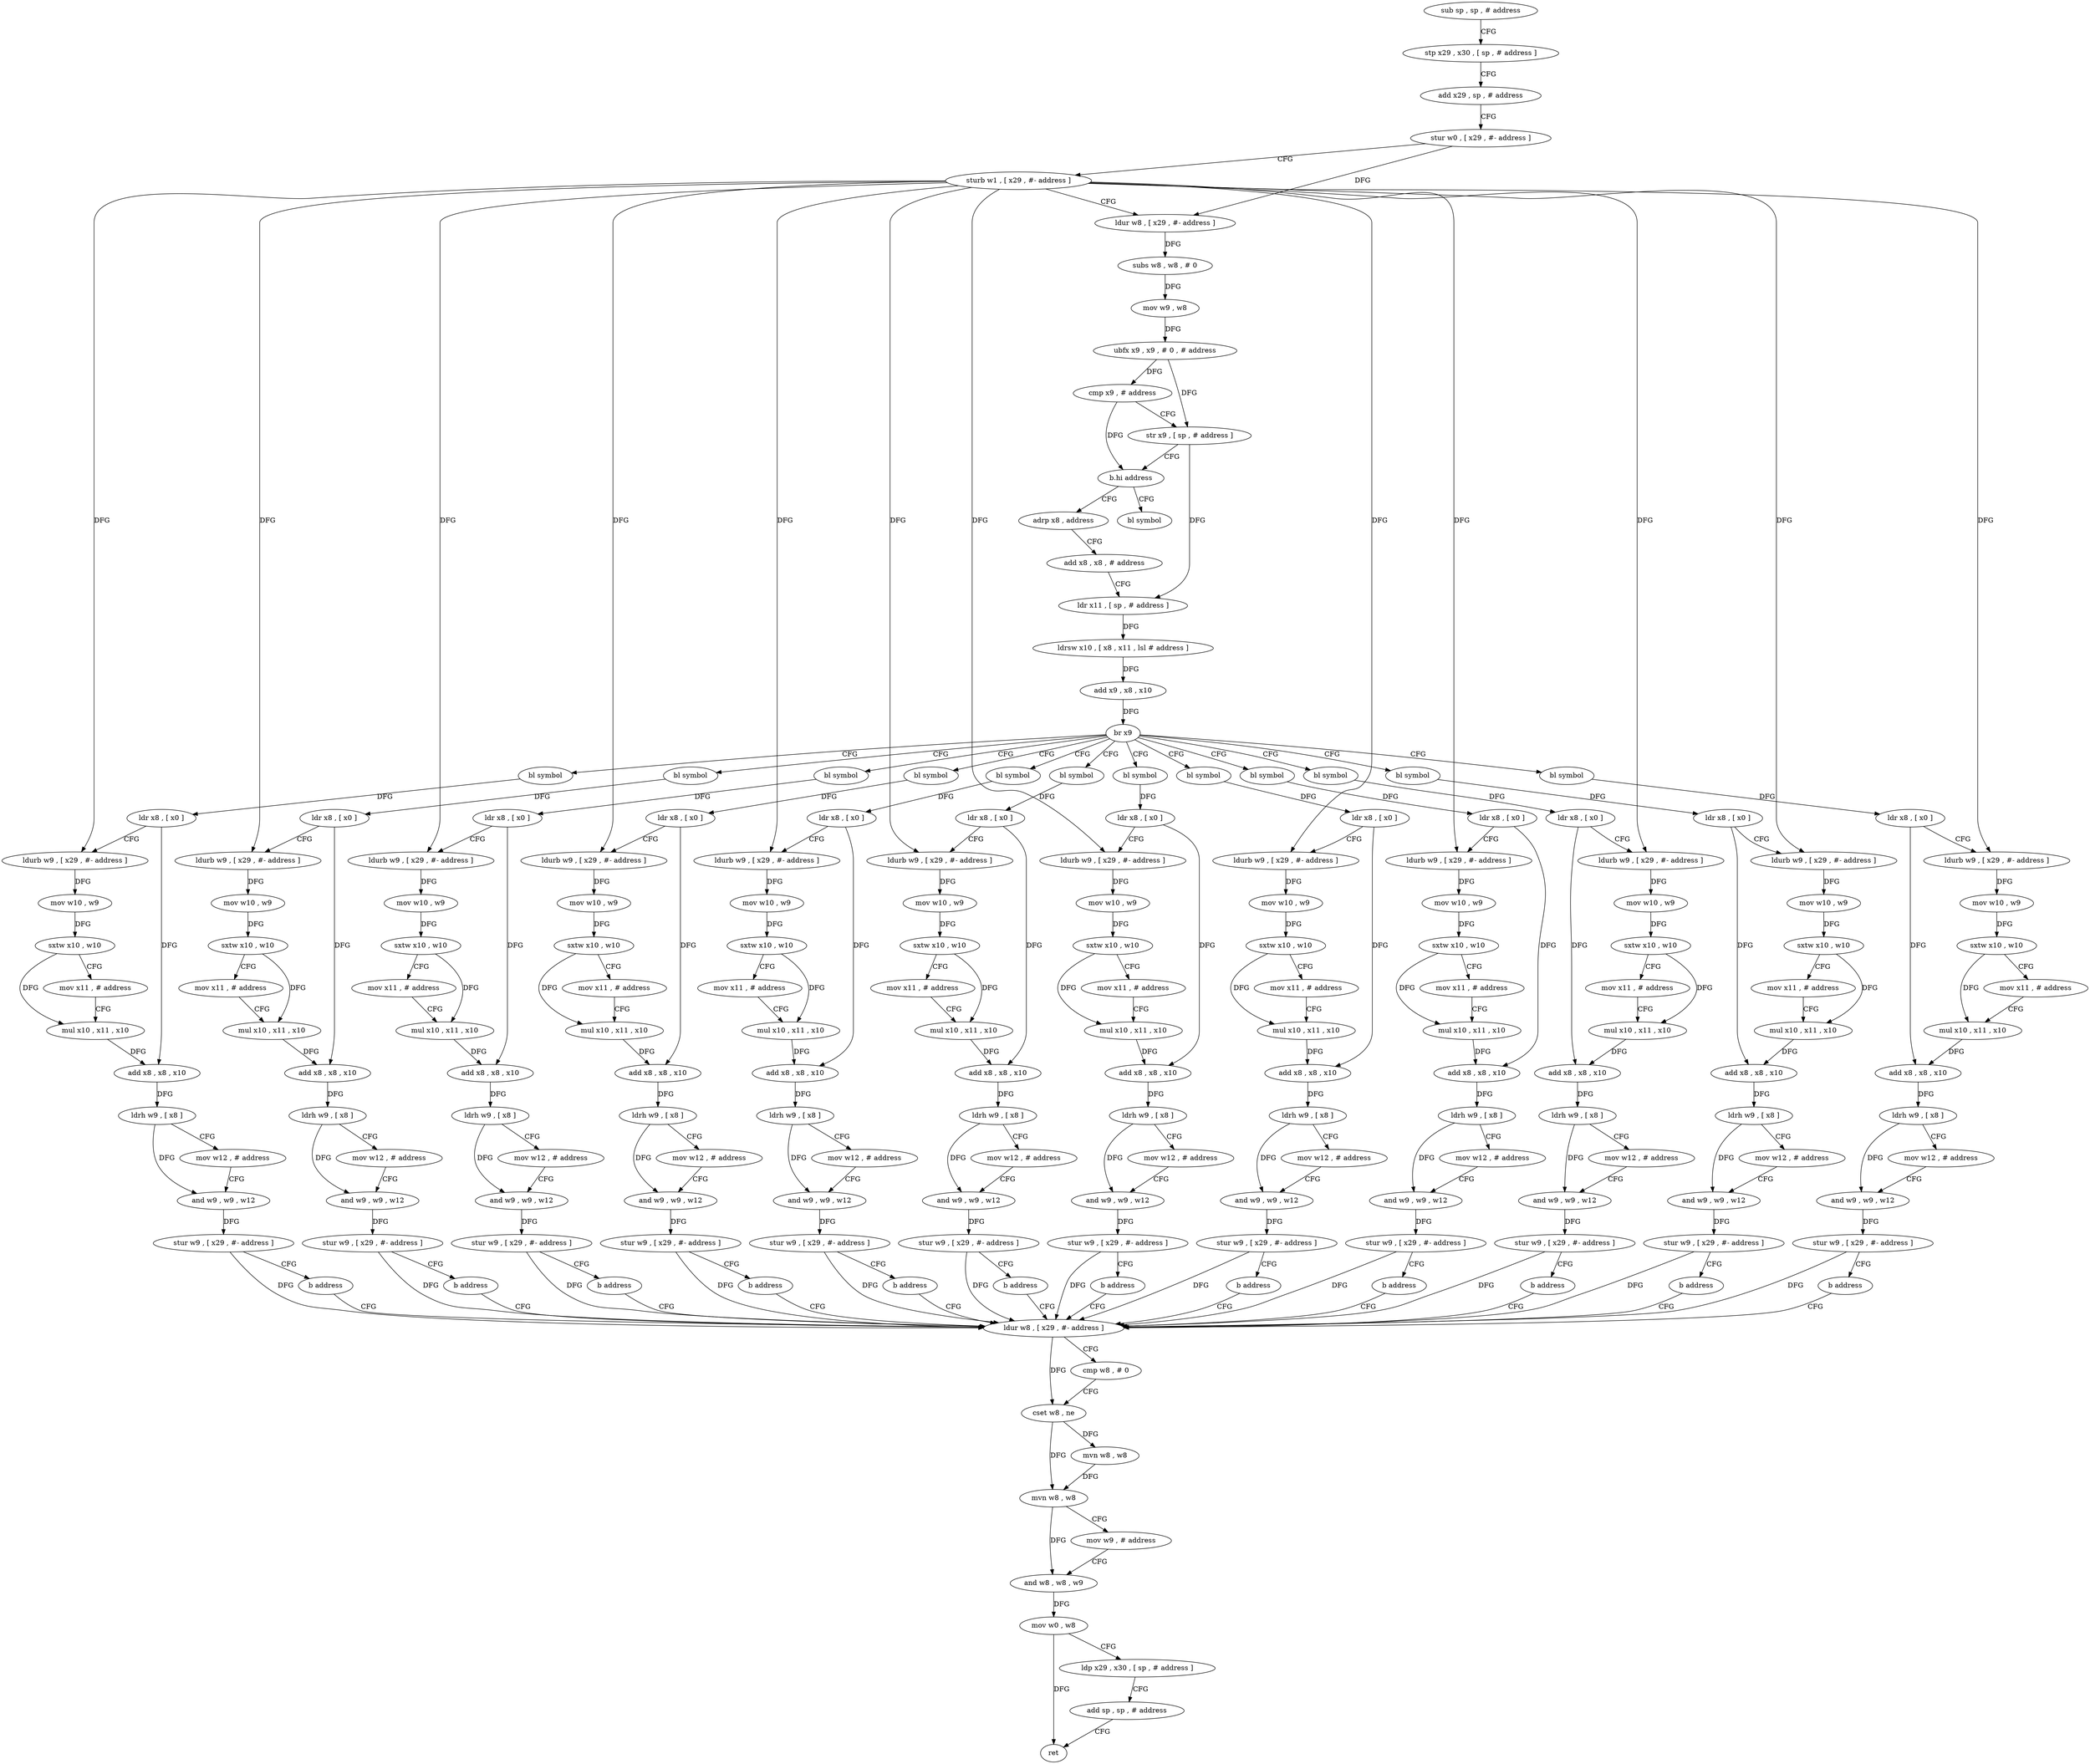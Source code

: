 digraph "func" {
"4215276" [label = "sub sp , sp , # address" ]
"4215280" [label = "stp x29 , x30 , [ sp , # address ]" ]
"4215284" [label = "add x29 , sp , # address" ]
"4215288" [label = "stur w0 , [ x29 , #- address ]" ]
"4215292" [label = "sturb w1 , [ x29 , #- address ]" ]
"4215296" [label = "ldur w8 , [ x29 , #- address ]" ]
"4215300" [label = "subs w8 , w8 , # 0" ]
"4215304" [label = "mov w9 , w8" ]
"4215308" [label = "ubfx x9 , x9 , # 0 , # address" ]
"4215312" [label = "cmp x9 , # address" ]
"4215316" [label = "str x9 , [ sp , # address ]" ]
"4215320" [label = "b.hi address" ]
"4215972" [label = "bl symbol" ]
"4215324" [label = "adrp x8 , address" ]
"4215328" [label = "add x8 , x8 , # address" ]
"4215332" [label = "ldr x11 , [ sp , # address ]" ]
"4215336" [label = "ldrsw x10 , [ x8 , x11 , lsl # address ]" ]
"4215340" [label = "add x9 , x8 , x10" ]
"4215344" [label = "br x9" ]
"4215348" [label = "bl symbol" ]
"4215400" [label = "bl symbol" ]
"4215452" [label = "bl symbol" ]
"4215504" [label = "bl symbol" ]
"4215556" [label = "bl symbol" ]
"4215608" [label = "bl symbol" ]
"4215660" [label = "bl symbol" ]
"4215712" [label = "bl symbol" ]
"4215764" [label = "bl symbol" ]
"4215816" [label = "bl symbol" ]
"4215868" [label = "bl symbol" ]
"4215920" [label = "bl symbol" ]
"4215352" [label = "ldr x8 , [ x0 ]" ]
"4215356" [label = "ldurb w9 , [ x29 , #- address ]" ]
"4215360" [label = "mov w10 , w9" ]
"4215364" [label = "sxtw x10 , w10" ]
"4215368" [label = "mov x11 , # address" ]
"4215372" [label = "mul x10 , x11 , x10" ]
"4215376" [label = "add x8 , x8 , x10" ]
"4215380" [label = "ldrh w9 , [ x8 ]" ]
"4215384" [label = "mov w12 , # address" ]
"4215388" [label = "and w9 , w9 , w12" ]
"4215392" [label = "stur w9 , [ x29 , #- address ]" ]
"4215396" [label = "b address" ]
"4215976" [label = "ldur w8 , [ x29 , #- address ]" ]
"4215404" [label = "ldr x8 , [ x0 ]" ]
"4215408" [label = "ldurb w9 , [ x29 , #- address ]" ]
"4215412" [label = "mov w10 , w9" ]
"4215416" [label = "sxtw x10 , w10" ]
"4215420" [label = "mov x11 , # address" ]
"4215424" [label = "mul x10 , x11 , x10" ]
"4215428" [label = "add x8 , x8 , x10" ]
"4215432" [label = "ldrh w9 , [ x8 ]" ]
"4215436" [label = "mov w12 , # address" ]
"4215440" [label = "and w9 , w9 , w12" ]
"4215444" [label = "stur w9 , [ x29 , #- address ]" ]
"4215448" [label = "b address" ]
"4215456" [label = "ldr x8 , [ x0 ]" ]
"4215460" [label = "ldurb w9 , [ x29 , #- address ]" ]
"4215464" [label = "mov w10 , w9" ]
"4215468" [label = "sxtw x10 , w10" ]
"4215472" [label = "mov x11 , # address" ]
"4215476" [label = "mul x10 , x11 , x10" ]
"4215480" [label = "add x8 , x8 , x10" ]
"4215484" [label = "ldrh w9 , [ x8 ]" ]
"4215488" [label = "mov w12 , # address" ]
"4215492" [label = "and w9 , w9 , w12" ]
"4215496" [label = "stur w9 , [ x29 , #- address ]" ]
"4215500" [label = "b address" ]
"4215508" [label = "ldr x8 , [ x0 ]" ]
"4215512" [label = "ldurb w9 , [ x29 , #- address ]" ]
"4215516" [label = "mov w10 , w9" ]
"4215520" [label = "sxtw x10 , w10" ]
"4215524" [label = "mov x11 , # address" ]
"4215528" [label = "mul x10 , x11 , x10" ]
"4215532" [label = "add x8 , x8 , x10" ]
"4215536" [label = "ldrh w9 , [ x8 ]" ]
"4215540" [label = "mov w12 , # address" ]
"4215544" [label = "and w9 , w9 , w12" ]
"4215548" [label = "stur w9 , [ x29 , #- address ]" ]
"4215552" [label = "b address" ]
"4215560" [label = "ldr x8 , [ x0 ]" ]
"4215564" [label = "ldurb w9 , [ x29 , #- address ]" ]
"4215568" [label = "mov w10 , w9" ]
"4215572" [label = "sxtw x10 , w10" ]
"4215576" [label = "mov x11 , # address" ]
"4215580" [label = "mul x10 , x11 , x10" ]
"4215584" [label = "add x8 , x8 , x10" ]
"4215588" [label = "ldrh w9 , [ x8 ]" ]
"4215592" [label = "mov w12 , # address" ]
"4215596" [label = "and w9 , w9 , w12" ]
"4215600" [label = "stur w9 , [ x29 , #- address ]" ]
"4215604" [label = "b address" ]
"4215612" [label = "ldr x8 , [ x0 ]" ]
"4215616" [label = "ldurb w9 , [ x29 , #- address ]" ]
"4215620" [label = "mov w10 , w9" ]
"4215624" [label = "sxtw x10 , w10" ]
"4215628" [label = "mov x11 , # address" ]
"4215632" [label = "mul x10 , x11 , x10" ]
"4215636" [label = "add x8 , x8 , x10" ]
"4215640" [label = "ldrh w9 , [ x8 ]" ]
"4215644" [label = "mov w12 , # address" ]
"4215648" [label = "and w9 , w9 , w12" ]
"4215652" [label = "stur w9 , [ x29 , #- address ]" ]
"4215656" [label = "b address" ]
"4215664" [label = "ldr x8 , [ x0 ]" ]
"4215668" [label = "ldurb w9 , [ x29 , #- address ]" ]
"4215672" [label = "mov w10 , w9" ]
"4215676" [label = "sxtw x10 , w10" ]
"4215680" [label = "mov x11 , # address" ]
"4215684" [label = "mul x10 , x11 , x10" ]
"4215688" [label = "add x8 , x8 , x10" ]
"4215692" [label = "ldrh w9 , [ x8 ]" ]
"4215696" [label = "mov w12 , # address" ]
"4215700" [label = "and w9 , w9 , w12" ]
"4215704" [label = "stur w9 , [ x29 , #- address ]" ]
"4215708" [label = "b address" ]
"4215716" [label = "ldr x8 , [ x0 ]" ]
"4215720" [label = "ldurb w9 , [ x29 , #- address ]" ]
"4215724" [label = "mov w10 , w9" ]
"4215728" [label = "sxtw x10 , w10" ]
"4215732" [label = "mov x11 , # address" ]
"4215736" [label = "mul x10 , x11 , x10" ]
"4215740" [label = "add x8 , x8 , x10" ]
"4215744" [label = "ldrh w9 , [ x8 ]" ]
"4215748" [label = "mov w12 , # address" ]
"4215752" [label = "and w9 , w9 , w12" ]
"4215756" [label = "stur w9 , [ x29 , #- address ]" ]
"4215760" [label = "b address" ]
"4215768" [label = "ldr x8 , [ x0 ]" ]
"4215772" [label = "ldurb w9 , [ x29 , #- address ]" ]
"4215776" [label = "mov w10 , w9" ]
"4215780" [label = "sxtw x10 , w10" ]
"4215784" [label = "mov x11 , # address" ]
"4215788" [label = "mul x10 , x11 , x10" ]
"4215792" [label = "add x8 , x8 , x10" ]
"4215796" [label = "ldrh w9 , [ x8 ]" ]
"4215800" [label = "mov w12 , # address" ]
"4215804" [label = "and w9 , w9 , w12" ]
"4215808" [label = "stur w9 , [ x29 , #- address ]" ]
"4215812" [label = "b address" ]
"4215820" [label = "ldr x8 , [ x0 ]" ]
"4215824" [label = "ldurb w9 , [ x29 , #- address ]" ]
"4215828" [label = "mov w10 , w9" ]
"4215832" [label = "sxtw x10 , w10" ]
"4215836" [label = "mov x11 , # address" ]
"4215840" [label = "mul x10 , x11 , x10" ]
"4215844" [label = "add x8 , x8 , x10" ]
"4215848" [label = "ldrh w9 , [ x8 ]" ]
"4215852" [label = "mov w12 , # address" ]
"4215856" [label = "and w9 , w9 , w12" ]
"4215860" [label = "stur w9 , [ x29 , #- address ]" ]
"4215864" [label = "b address" ]
"4215872" [label = "ldr x8 , [ x0 ]" ]
"4215876" [label = "ldurb w9 , [ x29 , #- address ]" ]
"4215880" [label = "mov w10 , w9" ]
"4215884" [label = "sxtw x10 , w10" ]
"4215888" [label = "mov x11 , # address" ]
"4215892" [label = "mul x10 , x11 , x10" ]
"4215896" [label = "add x8 , x8 , x10" ]
"4215900" [label = "ldrh w9 , [ x8 ]" ]
"4215904" [label = "mov w12 , # address" ]
"4215908" [label = "and w9 , w9 , w12" ]
"4215912" [label = "stur w9 , [ x29 , #- address ]" ]
"4215916" [label = "b address" ]
"4215924" [label = "ldr x8 , [ x0 ]" ]
"4215928" [label = "ldurb w9 , [ x29 , #- address ]" ]
"4215932" [label = "mov w10 , w9" ]
"4215936" [label = "sxtw x10 , w10" ]
"4215940" [label = "mov x11 , # address" ]
"4215944" [label = "mul x10 , x11 , x10" ]
"4215948" [label = "add x8 , x8 , x10" ]
"4215952" [label = "ldrh w9 , [ x8 ]" ]
"4215956" [label = "mov w12 , # address" ]
"4215960" [label = "and w9 , w9 , w12" ]
"4215964" [label = "stur w9 , [ x29 , #- address ]" ]
"4215968" [label = "b address" ]
"4215980" [label = "cmp w8 , # 0" ]
"4215984" [label = "cset w8 , ne" ]
"4215988" [label = "mvn w8 , w8" ]
"4215992" [label = "mvn w8 , w8" ]
"4215996" [label = "mov w9 , # address" ]
"4216000" [label = "and w8 , w8 , w9" ]
"4216004" [label = "mov w0 , w8" ]
"4216008" [label = "ldp x29 , x30 , [ sp , # address ]" ]
"4216012" [label = "add sp , sp , # address" ]
"4216016" [label = "ret" ]
"4215276" -> "4215280" [ label = "CFG" ]
"4215280" -> "4215284" [ label = "CFG" ]
"4215284" -> "4215288" [ label = "CFG" ]
"4215288" -> "4215292" [ label = "CFG" ]
"4215288" -> "4215296" [ label = "DFG" ]
"4215292" -> "4215296" [ label = "CFG" ]
"4215292" -> "4215356" [ label = "DFG" ]
"4215292" -> "4215408" [ label = "DFG" ]
"4215292" -> "4215460" [ label = "DFG" ]
"4215292" -> "4215512" [ label = "DFG" ]
"4215292" -> "4215564" [ label = "DFG" ]
"4215292" -> "4215616" [ label = "DFG" ]
"4215292" -> "4215668" [ label = "DFG" ]
"4215292" -> "4215720" [ label = "DFG" ]
"4215292" -> "4215772" [ label = "DFG" ]
"4215292" -> "4215824" [ label = "DFG" ]
"4215292" -> "4215876" [ label = "DFG" ]
"4215292" -> "4215928" [ label = "DFG" ]
"4215296" -> "4215300" [ label = "DFG" ]
"4215300" -> "4215304" [ label = "DFG" ]
"4215304" -> "4215308" [ label = "DFG" ]
"4215308" -> "4215312" [ label = "DFG" ]
"4215308" -> "4215316" [ label = "DFG" ]
"4215312" -> "4215316" [ label = "CFG" ]
"4215312" -> "4215320" [ label = "DFG" ]
"4215316" -> "4215320" [ label = "CFG" ]
"4215316" -> "4215332" [ label = "DFG" ]
"4215320" -> "4215972" [ label = "CFG" ]
"4215320" -> "4215324" [ label = "CFG" ]
"4215324" -> "4215328" [ label = "CFG" ]
"4215328" -> "4215332" [ label = "CFG" ]
"4215332" -> "4215336" [ label = "DFG" ]
"4215336" -> "4215340" [ label = "DFG" ]
"4215340" -> "4215344" [ label = "DFG" ]
"4215344" -> "4215348" [ label = "CFG" ]
"4215344" -> "4215400" [ label = "CFG" ]
"4215344" -> "4215452" [ label = "CFG" ]
"4215344" -> "4215504" [ label = "CFG" ]
"4215344" -> "4215556" [ label = "CFG" ]
"4215344" -> "4215608" [ label = "CFG" ]
"4215344" -> "4215660" [ label = "CFG" ]
"4215344" -> "4215712" [ label = "CFG" ]
"4215344" -> "4215764" [ label = "CFG" ]
"4215344" -> "4215816" [ label = "CFG" ]
"4215344" -> "4215868" [ label = "CFG" ]
"4215344" -> "4215920" [ label = "CFG" ]
"4215348" -> "4215352" [ label = "DFG" ]
"4215400" -> "4215404" [ label = "DFG" ]
"4215452" -> "4215456" [ label = "DFG" ]
"4215504" -> "4215508" [ label = "DFG" ]
"4215556" -> "4215560" [ label = "DFG" ]
"4215608" -> "4215612" [ label = "DFG" ]
"4215660" -> "4215664" [ label = "DFG" ]
"4215712" -> "4215716" [ label = "DFG" ]
"4215764" -> "4215768" [ label = "DFG" ]
"4215816" -> "4215820" [ label = "DFG" ]
"4215868" -> "4215872" [ label = "DFG" ]
"4215920" -> "4215924" [ label = "DFG" ]
"4215352" -> "4215356" [ label = "CFG" ]
"4215352" -> "4215376" [ label = "DFG" ]
"4215356" -> "4215360" [ label = "DFG" ]
"4215360" -> "4215364" [ label = "DFG" ]
"4215364" -> "4215368" [ label = "CFG" ]
"4215364" -> "4215372" [ label = "DFG" ]
"4215368" -> "4215372" [ label = "CFG" ]
"4215372" -> "4215376" [ label = "DFG" ]
"4215376" -> "4215380" [ label = "DFG" ]
"4215380" -> "4215384" [ label = "CFG" ]
"4215380" -> "4215388" [ label = "DFG" ]
"4215384" -> "4215388" [ label = "CFG" ]
"4215388" -> "4215392" [ label = "DFG" ]
"4215392" -> "4215396" [ label = "CFG" ]
"4215392" -> "4215976" [ label = "DFG" ]
"4215396" -> "4215976" [ label = "CFG" ]
"4215976" -> "4215980" [ label = "CFG" ]
"4215976" -> "4215984" [ label = "DFG" ]
"4215404" -> "4215408" [ label = "CFG" ]
"4215404" -> "4215428" [ label = "DFG" ]
"4215408" -> "4215412" [ label = "DFG" ]
"4215412" -> "4215416" [ label = "DFG" ]
"4215416" -> "4215420" [ label = "CFG" ]
"4215416" -> "4215424" [ label = "DFG" ]
"4215420" -> "4215424" [ label = "CFG" ]
"4215424" -> "4215428" [ label = "DFG" ]
"4215428" -> "4215432" [ label = "DFG" ]
"4215432" -> "4215436" [ label = "CFG" ]
"4215432" -> "4215440" [ label = "DFG" ]
"4215436" -> "4215440" [ label = "CFG" ]
"4215440" -> "4215444" [ label = "DFG" ]
"4215444" -> "4215448" [ label = "CFG" ]
"4215444" -> "4215976" [ label = "DFG" ]
"4215448" -> "4215976" [ label = "CFG" ]
"4215456" -> "4215460" [ label = "CFG" ]
"4215456" -> "4215480" [ label = "DFG" ]
"4215460" -> "4215464" [ label = "DFG" ]
"4215464" -> "4215468" [ label = "DFG" ]
"4215468" -> "4215472" [ label = "CFG" ]
"4215468" -> "4215476" [ label = "DFG" ]
"4215472" -> "4215476" [ label = "CFG" ]
"4215476" -> "4215480" [ label = "DFG" ]
"4215480" -> "4215484" [ label = "DFG" ]
"4215484" -> "4215488" [ label = "CFG" ]
"4215484" -> "4215492" [ label = "DFG" ]
"4215488" -> "4215492" [ label = "CFG" ]
"4215492" -> "4215496" [ label = "DFG" ]
"4215496" -> "4215500" [ label = "CFG" ]
"4215496" -> "4215976" [ label = "DFG" ]
"4215500" -> "4215976" [ label = "CFG" ]
"4215508" -> "4215512" [ label = "CFG" ]
"4215508" -> "4215532" [ label = "DFG" ]
"4215512" -> "4215516" [ label = "DFG" ]
"4215516" -> "4215520" [ label = "DFG" ]
"4215520" -> "4215524" [ label = "CFG" ]
"4215520" -> "4215528" [ label = "DFG" ]
"4215524" -> "4215528" [ label = "CFG" ]
"4215528" -> "4215532" [ label = "DFG" ]
"4215532" -> "4215536" [ label = "DFG" ]
"4215536" -> "4215540" [ label = "CFG" ]
"4215536" -> "4215544" [ label = "DFG" ]
"4215540" -> "4215544" [ label = "CFG" ]
"4215544" -> "4215548" [ label = "DFG" ]
"4215548" -> "4215552" [ label = "CFG" ]
"4215548" -> "4215976" [ label = "DFG" ]
"4215552" -> "4215976" [ label = "CFG" ]
"4215560" -> "4215564" [ label = "CFG" ]
"4215560" -> "4215584" [ label = "DFG" ]
"4215564" -> "4215568" [ label = "DFG" ]
"4215568" -> "4215572" [ label = "DFG" ]
"4215572" -> "4215576" [ label = "CFG" ]
"4215572" -> "4215580" [ label = "DFG" ]
"4215576" -> "4215580" [ label = "CFG" ]
"4215580" -> "4215584" [ label = "DFG" ]
"4215584" -> "4215588" [ label = "DFG" ]
"4215588" -> "4215592" [ label = "CFG" ]
"4215588" -> "4215596" [ label = "DFG" ]
"4215592" -> "4215596" [ label = "CFG" ]
"4215596" -> "4215600" [ label = "DFG" ]
"4215600" -> "4215604" [ label = "CFG" ]
"4215600" -> "4215976" [ label = "DFG" ]
"4215604" -> "4215976" [ label = "CFG" ]
"4215612" -> "4215616" [ label = "CFG" ]
"4215612" -> "4215636" [ label = "DFG" ]
"4215616" -> "4215620" [ label = "DFG" ]
"4215620" -> "4215624" [ label = "DFG" ]
"4215624" -> "4215628" [ label = "CFG" ]
"4215624" -> "4215632" [ label = "DFG" ]
"4215628" -> "4215632" [ label = "CFG" ]
"4215632" -> "4215636" [ label = "DFG" ]
"4215636" -> "4215640" [ label = "DFG" ]
"4215640" -> "4215644" [ label = "CFG" ]
"4215640" -> "4215648" [ label = "DFG" ]
"4215644" -> "4215648" [ label = "CFG" ]
"4215648" -> "4215652" [ label = "DFG" ]
"4215652" -> "4215656" [ label = "CFG" ]
"4215652" -> "4215976" [ label = "DFG" ]
"4215656" -> "4215976" [ label = "CFG" ]
"4215664" -> "4215668" [ label = "CFG" ]
"4215664" -> "4215688" [ label = "DFG" ]
"4215668" -> "4215672" [ label = "DFG" ]
"4215672" -> "4215676" [ label = "DFG" ]
"4215676" -> "4215680" [ label = "CFG" ]
"4215676" -> "4215684" [ label = "DFG" ]
"4215680" -> "4215684" [ label = "CFG" ]
"4215684" -> "4215688" [ label = "DFG" ]
"4215688" -> "4215692" [ label = "DFG" ]
"4215692" -> "4215696" [ label = "CFG" ]
"4215692" -> "4215700" [ label = "DFG" ]
"4215696" -> "4215700" [ label = "CFG" ]
"4215700" -> "4215704" [ label = "DFG" ]
"4215704" -> "4215708" [ label = "CFG" ]
"4215704" -> "4215976" [ label = "DFG" ]
"4215708" -> "4215976" [ label = "CFG" ]
"4215716" -> "4215720" [ label = "CFG" ]
"4215716" -> "4215740" [ label = "DFG" ]
"4215720" -> "4215724" [ label = "DFG" ]
"4215724" -> "4215728" [ label = "DFG" ]
"4215728" -> "4215732" [ label = "CFG" ]
"4215728" -> "4215736" [ label = "DFG" ]
"4215732" -> "4215736" [ label = "CFG" ]
"4215736" -> "4215740" [ label = "DFG" ]
"4215740" -> "4215744" [ label = "DFG" ]
"4215744" -> "4215748" [ label = "CFG" ]
"4215744" -> "4215752" [ label = "DFG" ]
"4215748" -> "4215752" [ label = "CFG" ]
"4215752" -> "4215756" [ label = "DFG" ]
"4215756" -> "4215760" [ label = "CFG" ]
"4215756" -> "4215976" [ label = "DFG" ]
"4215760" -> "4215976" [ label = "CFG" ]
"4215768" -> "4215772" [ label = "CFG" ]
"4215768" -> "4215792" [ label = "DFG" ]
"4215772" -> "4215776" [ label = "DFG" ]
"4215776" -> "4215780" [ label = "DFG" ]
"4215780" -> "4215784" [ label = "CFG" ]
"4215780" -> "4215788" [ label = "DFG" ]
"4215784" -> "4215788" [ label = "CFG" ]
"4215788" -> "4215792" [ label = "DFG" ]
"4215792" -> "4215796" [ label = "DFG" ]
"4215796" -> "4215800" [ label = "CFG" ]
"4215796" -> "4215804" [ label = "DFG" ]
"4215800" -> "4215804" [ label = "CFG" ]
"4215804" -> "4215808" [ label = "DFG" ]
"4215808" -> "4215812" [ label = "CFG" ]
"4215808" -> "4215976" [ label = "DFG" ]
"4215812" -> "4215976" [ label = "CFG" ]
"4215820" -> "4215824" [ label = "CFG" ]
"4215820" -> "4215844" [ label = "DFG" ]
"4215824" -> "4215828" [ label = "DFG" ]
"4215828" -> "4215832" [ label = "DFG" ]
"4215832" -> "4215836" [ label = "CFG" ]
"4215832" -> "4215840" [ label = "DFG" ]
"4215836" -> "4215840" [ label = "CFG" ]
"4215840" -> "4215844" [ label = "DFG" ]
"4215844" -> "4215848" [ label = "DFG" ]
"4215848" -> "4215852" [ label = "CFG" ]
"4215848" -> "4215856" [ label = "DFG" ]
"4215852" -> "4215856" [ label = "CFG" ]
"4215856" -> "4215860" [ label = "DFG" ]
"4215860" -> "4215864" [ label = "CFG" ]
"4215860" -> "4215976" [ label = "DFG" ]
"4215864" -> "4215976" [ label = "CFG" ]
"4215872" -> "4215876" [ label = "CFG" ]
"4215872" -> "4215896" [ label = "DFG" ]
"4215876" -> "4215880" [ label = "DFG" ]
"4215880" -> "4215884" [ label = "DFG" ]
"4215884" -> "4215888" [ label = "CFG" ]
"4215884" -> "4215892" [ label = "DFG" ]
"4215888" -> "4215892" [ label = "CFG" ]
"4215892" -> "4215896" [ label = "DFG" ]
"4215896" -> "4215900" [ label = "DFG" ]
"4215900" -> "4215904" [ label = "CFG" ]
"4215900" -> "4215908" [ label = "DFG" ]
"4215904" -> "4215908" [ label = "CFG" ]
"4215908" -> "4215912" [ label = "DFG" ]
"4215912" -> "4215916" [ label = "CFG" ]
"4215912" -> "4215976" [ label = "DFG" ]
"4215916" -> "4215976" [ label = "CFG" ]
"4215924" -> "4215928" [ label = "CFG" ]
"4215924" -> "4215948" [ label = "DFG" ]
"4215928" -> "4215932" [ label = "DFG" ]
"4215932" -> "4215936" [ label = "DFG" ]
"4215936" -> "4215940" [ label = "CFG" ]
"4215936" -> "4215944" [ label = "DFG" ]
"4215940" -> "4215944" [ label = "CFG" ]
"4215944" -> "4215948" [ label = "DFG" ]
"4215948" -> "4215952" [ label = "DFG" ]
"4215952" -> "4215956" [ label = "CFG" ]
"4215952" -> "4215960" [ label = "DFG" ]
"4215956" -> "4215960" [ label = "CFG" ]
"4215960" -> "4215964" [ label = "DFG" ]
"4215964" -> "4215968" [ label = "CFG" ]
"4215964" -> "4215976" [ label = "DFG" ]
"4215968" -> "4215976" [ label = "CFG" ]
"4215980" -> "4215984" [ label = "CFG" ]
"4215984" -> "4215988" [ label = "DFG" ]
"4215984" -> "4215992" [ label = "DFG" ]
"4215988" -> "4215992" [ label = "DFG" ]
"4215992" -> "4215996" [ label = "CFG" ]
"4215992" -> "4216000" [ label = "DFG" ]
"4215996" -> "4216000" [ label = "CFG" ]
"4216000" -> "4216004" [ label = "DFG" ]
"4216004" -> "4216008" [ label = "CFG" ]
"4216004" -> "4216016" [ label = "DFG" ]
"4216008" -> "4216012" [ label = "CFG" ]
"4216012" -> "4216016" [ label = "CFG" ]
}

